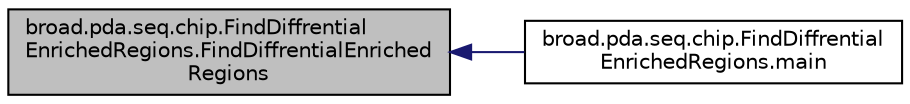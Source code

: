 digraph "broad.pda.seq.chip.FindDiffrentialEnrichedRegions.FindDiffrentialEnrichedRegions"
{
  edge [fontname="Helvetica",fontsize="10",labelfontname="Helvetica",labelfontsize="10"];
  node [fontname="Helvetica",fontsize="10",shape=record];
  rankdir="LR";
  Node1 [label="broad.pda.seq.chip.FindDiffrential\lEnrichedRegions.FindDiffrentialEnriched\lRegions",height=0.2,width=0.4,color="black", fillcolor="grey75", style="filled" fontcolor="black"];
  Node1 -> Node2 [dir="back",color="midnightblue",fontsize="10",style="solid",fontname="Helvetica"];
  Node2 [label="broad.pda.seq.chip.FindDiffrential\lEnrichedRegions.main",height=0.2,width=0.4,color="black", fillcolor="white", style="filled",URL="$classbroad_1_1pda_1_1seq_1_1chip_1_1_find_diffrential_enriched_regions.html#a858019a15b343539847303fda46c7ce9"];
}
